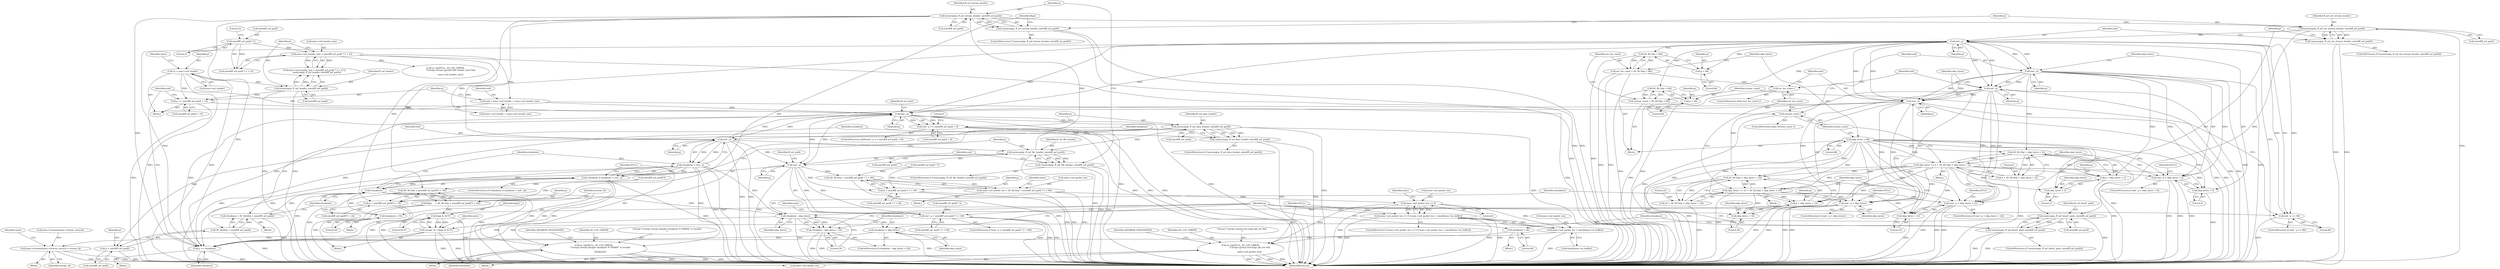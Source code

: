digraph "0_FFmpeg_cced03dd667a5df6df8fd40d8de0bff477ee02e8@API" {
"1000271" [label="(Call,memcmp(p, ff_asf_stream_header, sizeof(ff_asf_guid)))"];
"1000212" [label="(Call,memcmp(p, ff_asf_file_header, sizeof(ff_asf_guid)))"];
"1000199" [label="(Call,end - p)"];
"1000164" [label="(Call,end - p)"];
"1000375" [label="(Call,end - p)"];
"1000367" [label="(Call,memcmp(p, ff_asf_ext_stream_header, sizeof(ff_asf_guid)))"];
"1000271" [label="(Call,memcmp(p, ff_asf_stream_header, sizeof(ff_asf_guid)))"];
"1000220" [label="(Call,end - p)"];
"1000458" [label="(Call,end - p)"];
"1000404" [label="(Call,end - p)"];
"1000433" [label="(Call,end - p)"];
"1000147" [label="(Call,end = mms->asf_header + mms->asf_header_size)"];
"1000122" [label="(Call,mms->asf_header_size < sizeof(ff_asf_guid) * 2 + 22)"];
"1000127" [label="(Call,sizeof(ff_asf_guid) * 2)"];
"1000156" [label="(Call,p += sizeof(ff_asf_guid) + 14)"];
"1000107" [label="(Call,*p = mms->asf_header)"];
"1000132" [label="(Call,memcmp(p, ff_asf_header, sizeof(ff_asf_guid)))"];
"1000490" [label="(Call,p += chunksize)"];
"1000471" [label="(Call,chunksize - skip_bytes)"];
"1000195" [label="(Call,!chunksize)"];
"1000181" [label="(Call,chunksize = 50)"];
"1000186" [label="(Call,chunksize = AV_RL64(p + sizeof(ff_asf_guid)))"];
"1000188" [label="(Call,AV_RL64(p + sizeof(ff_asf_guid)))"];
"1000175" [label="(Call,memcmp(p, ff_asf_data_header, sizeof(ff_asf_guid)))"];
"1000197" [label="(Call,chunksize > end - p)"];
"1000457" [label="(Call,end - p < skip_bytes)"];
"1000395" [label="(Call,skip_bytes = 88)"];
"1000446" [label="(Call,skip_bytes += 22 + AV_RL32(p + skip_bytes + 18))"];
"1000450" [label="(Call,AV_RL32(p + skip_bytes + 18))"];
"1000417" [label="(Call,skip_bytes += 4 + AV_RL16(p + skip_bytes + 2))"];
"1000421" [label="(Call,AV_RL16(p + skip_bytes + 2))"];
"1000487" [label="(Call,chunksize = 46)"];
"1000475" [label="(Call,chunksize = skip_bytes)"];
"1000481" [label="(Call,memcmp(p, ff_asf_head1_guid, sizeof(ff_asf_guid)))"];
"1000270" [label="(Call,!memcmp(p, ff_asf_stream_header, sizeof(ff_asf_guid)))"];
"1000279" [label="(Call,AV_RL16(p + sizeof(ff_asf_guid)*3 + 24))"];
"1000277" [label="(Call,flags     = AV_RL16(p + sizeof(ff_asf_guid)*3 + 24))"];
"1000290" [label="(Call,flags & 0x7F)"];
"1000288" [label="(Call,stream_id = flags & 0x7F)"];
"1000341" [label="(Call,mms->streams[mms->stream_num].id = stream_id)"];
"1000280" [label="(Call,p + sizeof(ff_asf_guid)*3 + 24)"];
"1000366" [label="(Call,!memcmp(p, ff_asf_ext_stream_header, sizeof(ff_asf_guid)))"];
"1000163" [label="(Call,end - p >= sizeof(ff_asf_guid) + 8)"];
"1000174" [label="(Call,!memcmp(p, ff_asf_data_header, sizeof(ff_asf_guid)))"];
"1000194" [label="(Call,!chunksize || chunksize > end - p)"];
"1000203" [label="(Call,av_log(NULL, AV_LOG_ERROR,\n                   \"Corrupt stream (header chunksize %\"PRId64\" is invalid)\n\",\n                   chunksize))"];
"1000470" [label="(Call,chunksize - skip_bytes > 24)"];
"1000189" [label="(Call,p + sizeof(ff_asf_guid))"];
"1000211" [label="(Call,!memcmp(p, ff_asf_file_header, sizeof(ff_asf_guid)))"];
"1000219" [label="(Call,end - p > sizeof(ff_asf_guid) * 2 + 68)"];
"1000234" [label="(Call,AV_RL32(p + sizeof(ff_asf_guid) * 2 + 64))"];
"1000230" [label="(Call,mms->asf_packet_len = AV_RL32(p + sizeof(ff_asf_guid) * 2 + 64))"];
"1000245" [label="(Call,mms->asf_packet_len <= 0)"];
"1000244" [label="(Call,mms->asf_packet_len <= 0 || mms->asf_packet_len > sizeof(mms->in_buffer))"];
"1000250" [label="(Call,mms->asf_packet_len > sizeof(mms->in_buffer))"];
"1000259" [label="(Call,av_log(NULL, AV_LOG_ERROR,\n                           \"Corrupt stream (too large pkt_len %d)\n\",\n                           mms->asf_packet_len))"];
"1000235" [label="(Call,p + sizeof(ff_asf_guid) * 2 + 64)"];
"1000374" [label="(Call,end - p >= 88)"];
"1000383" [label="(Call,AV_RL16(p + 84))"];
"1000381" [label="(Call,stream_count = AV_RL16(p + 84))"];
"1000399" [label="(Call,stream_count--)"];
"1000384" [label="(Call,p + 84)"];
"1000390" [label="(Call,AV_RL16(p + 86))"];
"1000388" [label="(Call,ext_len_count = AV_RL16(p + 86))"];
"1000428" [label="(Call,ext_len_count--)"];
"1000391" [label="(Call,p + 86)"];
"1000403" [label="(Call,end - p < skip_bytes + 4)"];
"1000407" [label="(Call,skip_bytes + 4)"];
"1000422" [label="(Call,p + skip_bytes + 2)"];
"1000424" [label="(Call,skip_bytes + 2)"];
"1000432" [label="(Call,end - p < skip_bytes + 22)"];
"1000436" [label="(Call,skip_bytes + 22)"];
"1000448" [label="(Call,22 + AV_RL32(p + skip_bytes + 18))"];
"1000451" [label="(Call,p + skip_bytes + 18)"];
"1000453" [label="(Call,skip_bytes + 18)"];
"1000419" [label="(Call,4 + AV_RL16(p + skip_bytes + 2))"];
"1000480" [label="(Call,!memcmp(p, ff_asf_head1_guid, sizeof(ff_asf_guid)))"];
"1000292" [label="(Literal,0x7F)"];
"1000182" [label="(Identifier,chunksize)"];
"1000385" [label="(Identifier,p)"];
"1000486" [label="(Block,)"];
"1000243" [label="(ControlStructure,if (mms->asf_packet_len <= 0 || mms->asf_packet_len > sizeof(mms->in_buffer)))"];
"1000128" [label="(Call,sizeof(ff_asf_guid))"];
"1000220" [label="(Call,end - p)"];
"1000464" [label="(Identifier,NULL)"];
"1000258" [label="(Block,)"];
"1000186" [label="(Call,chunksize = AV_RL64(p + sizeof(ff_asf_guid)))"];
"1000273" [label="(Identifier,ff_asf_stream_header)"];
"1000232" [label="(Identifier,mms)"];
"1000422" [label="(Call,p + skip_bytes + 2)"];
"1000212" [label="(Call,memcmp(p, ff_asf_file_header, sizeof(ff_asf_guid)))"];
"1000270" [label="(Call,!memcmp(p, ff_asf_stream_header, sizeof(ff_asf_guid)))"];
"1000386" [label="(Literal,84)"];
"1000487" [label="(Call,chunksize = 46)"];
"1000373" [label="(ControlStructure,if (end - p >= 88))"];
"1000381" [label="(Call,stream_count = AV_RL16(p + 84))"];
"1000117" [label="(Identifier,mms)"];
"1000213" [label="(Identifier,p)"];
"1000277" [label="(Call,flags     = AV_RL16(p + sizeof(ff_asf_guid)*3 + 24))"];
"1000181" [label="(Call,chunksize = 50)"];
"1000210" [label="(ControlStructure,if (!memcmp(p, ff_asf_file_header, sizeof(ff_asf_guid))))"];
"1000219" [label="(Call,end - p > sizeof(ff_asf_guid) * 2 + 68)"];
"1000156" [label="(Call,p += sizeof(ff_asf_guid) + 14)"];
"1000271" [label="(Call,memcmp(p, ff_asf_stream_header, sizeof(ff_asf_guid)))"];
"1000290" [label="(Call,flags & 0x7F)"];
"1000494" [label="(Literal,0)"];
"1000479" [label="(ControlStructure,if (!memcmp(p, ff_asf_head1_guid, sizeof(ff_asf_guid))))"];
"1000390" [label="(Call,AV_RL16(p + 86))"];
"1000404" [label="(Call,end - p)"];
"1000211" [label="(Call,!memcmp(p, ff_asf_file_header, sizeof(ff_asf_guid)))"];
"1000460" [label="(Identifier,p)"];
"1000441" [label="(Identifier,NULL)"];
"1000178" [label="(Call,sizeof(ff_asf_guid))"];
"1000402" [label="(ControlStructure,if (end - p < skip_bytes + 4))"];
"1000461" [label="(Identifier,skip_bytes)"];
"1000162" [label="(ControlStructure,while(end - p >= sizeof(ff_asf_guid) + 8))"];
"1000470" [label="(Call,chunksize - skip_bytes > 24)"];
"1000426" [label="(Literal,2)"];
"1000195" [label="(Call,!chunksize)"];
"1000454" [label="(Identifier,skip_bytes)"];
"1000176" [label="(Identifier,p)"];
"1000132" [label="(Call,memcmp(p, ff_asf_header, sizeof(ff_asf_guid)))"];
"1000447" [label="(Identifier,skip_bytes)"];
"1000234" [label="(Call,AV_RL32(p + sizeof(ff_asf_guid) * 2 + 64))"];
"1000209" [label="(Identifier,AVERROR_INVALIDDATA)"];
"1000431" [label="(ControlStructure,if (end - p < skip_bytes + 22))"];
"1000395" [label="(Call,skip_bytes = 88)"];
"1000484" [label="(Call,sizeof(ff_asf_guid))"];
"1000379" [label="(Block,)"];
"1000236" [label="(Identifier,p)"];
"1000123" [label="(Call,mms->asf_header_size)"];
"1000456" [label="(ControlStructure,if (end - p < skip_bytes))"];
"1000126" [label="(Call,sizeof(ff_asf_guid) * 2 + 22)"];
"1000247" [label="(Identifier,mms)"];
"1000495" [label="(MethodReturn,int)"];
"1000401" [label="(Block,)"];
"1000473" [label="(Identifier,skip_bytes)"];
"1000177" [label="(Identifier,ff_asf_data_header)"];
"1000367" [label="(Call,memcmp(p, ff_asf_ext_stream_header, sizeof(ff_asf_guid)))"];
"1000446" [label="(Call,skip_bytes += 22 + AV_RL32(p + skip_bytes + 18))"];
"1000297" [label="(Identifier,mms)"];
"1000291" [label="(Identifier,flags)"];
"1000167" [label="(Call,sizeof(ff_asf_guid) + 8)"];
"1000252" [label="(Identifier,mms)"];
"1000215" [label="(Call,sizeof(ff_asf_guid))"];
"1000483" [label="(Identifier,ff_asf_head1_guid)"];
"1000398" [label="(ControlStructure,while (stream_count--))"];
"1000205" [label="(Identifier,AV_LOG_ERROR)"];
"1000206" [label="(Literal,\"Corrupt stream (header chunksize %\"PRId64\" is invalid)\n\")"];
"1000458" [label="(Call,end - p)"];
"1000109" [label="(Call,mms->asf_header)"];
"1000171" [label="(Block,)"];
"1000189" [label="(Call,p + sizeof(ff_asf_guid))"];
"1000453" [label="(Call,skip_bytes + 18)"];
"1000251" [label="(Call,mms->asf_packet_len)"];
"1000432" [label="(Call,end - p < skip_bytes + 22)"];
"1000406" [label="(Identifier,p)"];
"1000164" [label="(Call,end - p)"];
"1000457" [label="(Call,end - p < skip_bytes)"];
"1000169" [label="(Identifier,ff_asf_guid)"];
"1000492" [label="(Identifier,chunksize)"];
"1000200" [label="(Identifier,end)"];
"1000488" [label="(Identifier,chunksize)"];
"1000477" [label="(Identifier,skip_bytes)"];
"1000245" [label="(Call,mms->asf_packet_len <= 0)"];
"1000375" [label="(Call,end - p)"];
"1000452" [label="(Identifier,p)"];
"1000341" [label="(Call,mms->streams[mms->stream_num].id = stream_id)"];
"1000489" [label="(Literal,46)"];
"1000433" [label="(Call,end - p)"];
"1000423" [label="(Identifier,p)"];
"1000451" [label="(Call,p + skip_bytes + 18)"];
"1000407" [label="(Call,skip_bytes + 4)"];
"1000428" [label="(Call,ext_len_count--)"];
"1000149" [label="(Call,mms->asf_header + mms->asf_header_size)"];
"1000400" [label="(Identifier,stream_count)"];
"1000244" [label="(Call,mms->asf_packet_len <= 0 || mms->asf_packet_len > sizeof(mms->in_buffer))"];
"1000272" [label="(Identifier,p)"];
"1000383" [label="(Call,AV_RL16(p + 84))"];
"1000226" [label="(Identifier,ff_asf_guid)"];
"1000365" [label="(ControlStructure,if (!memcmp(p, ff_asf_ext_stream_header, sizeof(ff_asf_guid))))"];
"1000263" [label="(Call,mms->asf_packet_len)"];
"1000288" [label="(Call,stream_id = flags & 0x7F)"];
"1000438" [label="(Literal,22)"];
"1000260" [label="(Identifier,NULL)"];
"1000231" [label="(Call,mms->asf_packet_len)"];
"1000405" [label="(Identifier,end)"];
"1000378" [label="(Literal,88)"];
"1000351" [label="(Identifier,stream_id)"];
"1000425" [label="(Identifier,skip_bytes)"];
"1000436" [label="(Call,skip_bytes + 22)"];
"1000279" [label="(Call,AV_RL16(p + sizeof(ff_asf_guid)*3 + 24))"];
"1000482" [label="(Identifier,p)"];
"1000175" [label="(Call,memcmp(p, ff_asf_data_header, sizeof(ff_asf_guid)))"];
"1000370" [label="(Call,sizeof(ff_asf_guid))"];
"1000250" [label="(Call,mms->asf_packet_len > sizeof(mms->in_buffer))"];
"1000437" [label="(Identifier,skip_bytes)"];
"1000224" [label="(Call,sizeof(ff_asf_guid) * 2)"];
"1000490" [label="(Call,p += chunksize)"];
"1000427" [label="(ControlStructure,while (ext_len_count--))"];
"1000491" [label="(Identifier,p)"];
"1000475" [label="(Call,chunksize = skip_bytes)"];
"1000122" [label="(Call,mms->asf_header_size < sizeof(ff_asf_guid) * 2 + 22)"];
"1000281" [label="(Identifier,p)"];
"1000130" [label="(Literal,2)"];
"1000222" [label="(Identifier,p)"];
"1000448" [label="(Call,22 + AV_RL32(p + skip_bytes + 18))"];
"1000249" [label="(Literal,0)"];
"1000157" [label="(Identifier,p)"];
"1000204" [label="(Identifier,NULL)"];
"1000190" [label="(Identifier,p)"];
"1000474" [label="(Literal,24)"];
"1000480" [label="(Call,!memcmp(p, ff_asf_head1_guid, sizeof(ff_asf_guid)))"];
"1000148" [label="(Identifier,end)"];
"1000147" [label="(Call,end = mms->asf_header + mms->asf_header_size)"];
"1000108" [label="(Identifier,p)"];
"1000289" [label="(Identifier,stream_id)"];
"1000354" [label="(Identifier,mms)"];
"1000449" [label="(Literal,22)"];
"1000230" [label="(Call,mms->asf_packet_len = AV_RL32(p + sizeof(ff_asf_guid) * 2 + 64))"];
"1000376" [label="(Identifier,end)"];
"1000183" [label="(Literal,50)"];
"1000393" [label="(Literal,86)"];
"1000409" [label="(Literal,4)"];
"1000133" [label="(Identifier,p)"];
"1000131" [label="(Literal,22)"];
"1000107" [label="(Call,*p = mms->asf_header)"];
"1000127" [label="(Call,sizeof(ff_asf_guid) * 2)"];
"1000421" [label="(Call,AV_RL16(p + skip_bytes + 2))"];
"1000476" [label="(Identifier,chunksize)"];
"1000282" [label="(Call,sizeof(ff_asf_guid)*3 + 24)"];
"1000269" [label="(ControlStructure,if (!memcmp(p, ff_asf_stream_header, sizeof(ff_asf_guid))))"];
"1000283" [label="(Call,sizeof(ff_asf_guid)*3)"];
"1000368" [label="(Identifier,p)"];
"1000274" [label="(Call,sizeof(ff_asf_guid))"];
"1000280" [label="(Call,p + sizeof(ff_asf_guid)*3 + 24)"];
"1000408" [label="(Identifier,skip_bytes)"];
"1000134" [label="(Identifier,ff_asf_header)"];
"1000174" [label="(Call,!memcmp(p, ff_asf_data_header, sizeof(ff_asf_guid)))"];
"1000276" [label="(Block,)"];
"1000420" [label="(Literal,4)"];
"1000417" [label="(Call,skip_bytes += 4 + AV_RL16(p + skip_bytes + 2))"];
"1000105" [label="(Block,)"];
"1000259" [label="(Call,av_log(NULL, AV_LOG_ERROR,\n                           \"Corrupt stream (too large pkt_len %d)\n\",\n                           mms->asf_packet_len))"];
"1000158" [label="(Call,sizeof(ff_asf_guid) + 14)"];
"1000262" [label="(Literal,\"Corrupt stream (too large pkt_len %d)\n\")"];
"1000403" [label="(Call,end - p < skip_bytes + 4)"];
"1000389" [label="(Identifier,ext_len_count)"];
"1000121" [label="(Call,mms->asf_header_size < sizeof(ff_asf_guid) * 2 + 22 ||\n        memcmp(p, ff_asf_header, sizeof(ff_asf_guid)))"];
"1000384" [label="(Call,p + 84)"];
"1000342" [label="(Call,mms->streams[mms->stream_num].id)"];
"1000392" [label="(Identifier,p)"];
"1000369" [label="(Identifier,ff_asf_ext_stream_header)"];
"1000254" [label="(Call,sizeof(mms->in_buffer))"];
"1000481" [label="(Call,memcmp(p, ff_asf_head1_guid, sizeof(ff_asf_guid)))"];
"1000278" [label="(Identifier,flags)"];
"1000197" [label="(Call,chunksize > end - p)"];
"1000166" [label="(Identifier,p)"];
"1000388" [label="(Call,ext_len_count = AV_RL16(p + 86))"];
"1000188" [label="(Call,AV_RL64(p + sizeof(ff_asf_guid)))"];
"1000382" [label="(Identifier,stream_count)"];
"1000198" [label="(Identifier,chunksize)"];
"1000196" [label="(Identifier,chunksize)"];
"1000374" [label="(Call,end - p >= 88)"];
"1000221" [label="(Identifier,end)"];
"1000246" [label="(Call,mms->asf_packet_len)"];
"1000267" [label="(Identifier,AVERROR_INVALIDDATA)"];
"1000191" [label="(Call,sizeof(ff_asf_guid))"];
"1000424" [label="(Call,skip_bytes + 2)"];
"1000223" [label="(Call,sizeof(ff_asf_guid) * 2 + 68)"];
"1000194" [label="(Call,!chunksize || chunksize > end - p)"];
"1000180" [label="(Block,)"];
"1000165" [label="(Identifier,end)"];
"1000471" [label="(Call,chunksize - skip_bytes)"];
"1000418" [label="(Identifier,skip_bytes)"];
"1000138" [label="(Call,av_log(NULL, AV_LOG_ERROR,\n               \"Corrupt stream (invalid ASF header, size=%d)\n\",\n               mms->asf_header_size))"];
"1000214" [label="(Identifier,ff_asf_file_header)"];
"1000135" [label="(Call,sizeof(ff_asf_guid))"];
"1000203" [label="(Call,av_log(NULL, AV_LOG_ERROR,\n                   \"Corrupt stream (header chunksize %\"PRId64\" is invalid)\n\",\n                   chunksize))"];
"1000391" [label="(Call,p + 86)"];
"1000312" [label="(Block,)"];
"1000419" [label="(Call,4 + AV_RL16(p + skip_bytes + 2))"];
"1000396" [label="(Identifier,skip_bytes)"];
"1000237" [label="(Call,sizeof(ff_asf_guid) * 2 + 64)"];
"1000229" [label="(Block,)"];
"1000472" [label="(Identifier,chunksize)"];
"1000207" [label="(Identifier,chunksize)"];
"1000187" [label="(Identifier,chunksize)"];
"1000377" [label="(Identifier,p)"];
"1000429" [label="(Identifier,ext_len_count)"];
"1000163" [label="(Call,end - p >= sizeof(ff_asf_guid) + 8)"];
"1000235" [label="(Call,p + sizeof(ff_asf_guid) * 2 + 64)"];
"1000397" [label="(Literal,88)"];
"1000202" [label="(Block,)"];
"1000238" [label="(Call,sizeof(ff_asf_guid) * 2)"];
"1000201" [label="(Identifier,p)"];
"1000434" [label="(Identifier,end)"];
"1000450" [label="(Call,AV_RL32(p + skip_bytes + 18))"];
"1000399" [label="(Call,stream_count--)"];
"1000430" [label="(Block,)"];
"1000261" [label="(Identifier,AV_LOG_ERROR)"];
"1000469" [label="(ControlStructure,if (chunksize - skip_bytes > 24))"];
"1000412" [label="(Identifier,NULL)"];
"1000173" [label="(ControlStructure,if (!memcmp(p, ff_asf_data_header, sizeof(ff_asf_guid))))"];
"1000218" [label="(ControlStructure,if (end - p > sizeof(ff_asf_guid) * 2 + 68))"];
"1000455" [label="(Literal,18)"];
"1000459" [label="(Identifier,end)"];
"1000185" [label="(Block,)"];
"1000199" [label="(Call,end - p)"];
"1000193" [label="(ControlStructure,if (!chunksize || chunksize > end - p))"];
"1000435" [label="(Identifier,p)"];
"1000366" [label="(Call,!memcmp(p, ff_asf_ext_stream_header, sizeof(ff_asf_guid)))"];
"1000271" -> "1000270"  [label="AST: "];
"1000271" -> "1000274"  [label="CFG: "];
"1000272" -> "1000271"  [label="AST: "];
"1000273" -> "1000271"  [label="AST: "];
"1000274" -> "1000271"  [label="AST: "];
"1000270" -> "1000271"  [label="CFG: "];
"1000271" -> "1000495"  [label="DDG: "];
"1000271" -> "1000270"  [label="DDG: "];
"1000271" -> "1000270"  [label="DDG: "];
"1000212" -> "1000271"  [label="DDG: "];
"1000271" -> "1000279"  [label="DDG: "];
"1000271" -> "1000280"  [label="DDG: "];
"1000271" -> "1000367"  [label="DDG: "];
"1000271" -> "1000490"  [label="DDG: "];
"1000212" -> "1000211"  [label="AST: "];
"1000212" -> "1000215"  [label="CFG: "];
"1000213" -> "1000212"  [label="AST: "];
"1000214" -> "1000212"  [label="AST: "];
"1000215" -> "1000212"  [label="AST: "];
"1000211" -> "1000212"  [label="CFG: "];
"1000212" -> "1000495"  [label="DDG: "];
"1000212" -> "1000211"  [label="DDG: "];
"1000212" -> "1000211"  [label="DDG: "];
"1000199" -> "1000212"  [label="DDG: "];
"1000175" -> "1000212"  [label="DDG: "];
"1000212" -> "1000220"  [label="DDG: "];
"1000199" -> "1000197"  [label="AST: "];
"1000199" -> "1000201"  [label="CFG: "];
"1000200" -> "1000199"  [label="AST: "];
"1000201" -> "1000199"  [label="AST: "];
"1000197" -> "1000199"  [label="CFG: "];
"1000199" -> "1000495"  [label="DDG: "];
"1000199" -> "1000495"  [label="DDG: "];
"1000199" -> "1000164"  [label="DDG: "];
"1000199" -> "1000197"  [label="DDG: "];
"1000199" -> "1000197"  [label="DDG: "];
"1000164" -> "1000199"  [label="DDG: "];
"1000175" -> "1000199"  [label="DDG: "];
"1000199" -> "1000220"  [label="DDG: "];
"1000199" -> "1000375"  [label="DDG: "];
"1000164" -> "1000163"  [label="AST: "];
"1000164" -> "1000166"  [label="CFG: "];
"1000165" -> "1000164"  [label="AST: "];
"1000166" -> "1000164"  [label="AST: "];
"1000169" -> "1000164"  [label="CFG: "];
"1000164" -> "1000495"  [label="DDG: "];
"1000164" -> "1000495"  [label="DDG: "];
"1000164" -> "1000163"  [label="DDG: "];
"1000164" -> "1000163"  [label="DDG: "];
"1000375" -> "1000164"  [label="DDG: "];
"1000220" -> "1000164"  [label="DDG: "];
"1000458" -> "1000164"  [label="DDG: "];
"1000147" -> "1000164"  [label="DDG: "];
"1000156" -> "1000164"  [label="DDG: "];
"1000490" -> "1000164"  [label="DDG: "];
"1000164" -> "1000175"  [label="DDG: "];
"1000164" -> "1000220"  [label="DDG: "];
"1000164" -> "1000375"  [label="DDG: "];
"1000375" -> "1000374"  [label="AST: "];
"1000375" -> "1000377"  [label="CFG: "];
"1000376" -> "1000375"  [label="AST: "];
"1000377" -> "1000375"  [label="AST: "];
"1000378" -> "1000375"  [label="CFG: "];
"1000375" -> "1000374"  [label="DDG: "];
"1000375" -> "1000374"  [label="DDG: "];
"1000367" -> "1000375"  [label="DDG: "];
"1000375" -> "1000383"  [label="DDG: "];
"1000375" -> "1000384"  [label="DDG: "];
"1000375" -> "1000390"  [label="DDG: "];
"1000375" -> "1000391"  [label="DDG: "];
"1000375" -> "1000404"  [label="DDG: "];
"1000375" -> "1000404"  [label="DDG: "];
"1000375" -> "1000433"  [label="DDG: "];
"1000375" -> "1000433"  [label="DDG: "];
"1000375" -> "1000458"  [label="DDG: "];
"1000375" -> "1000458"  [label="DDG: "];
"1000375" -> "1000490"  [label="DDG: "];
"1000367" -> "1000366"  [label="AST: "];
"1000367" -> "1000370"  [label="CFG: "];
"1000368" -> "1000367"  [label="AST: "];
"1000369" -> "1000367"  [label="AST: "];
"1000370" -> "1000367"  [label="AST: "];
"1000366" -> "1000367"  [label="CFG: "];
"1000367" -> "1000495"  [label="DDG: "];
"1000367" -> "1000366"  [label="DDG: "];
"1000367" -> "1000366"  [label="DDG: "];
"1000367" -> "1000481"  [label="DDG: "];
"1000220" -> "1000219"  [label="AST: "];
"1000220" -> "1000222"  [label="CFG: "];
"1000221" -> "1000220"  [label="AST: "];
"1000222" -> "1000220"  [label="AST: "];
"1000226" -> "1000220"  [label="CFG: "];
"1000220" -> "1000495"  [label="DDG: "];
"1000220" -> "1000219"  [label="DDG: "];
"1000220" -> "1000219"  [label="DDG: "];
"1000220" -> "1000234"  [label="DDG: "];
"1000220" -> "1000235"  [label="DDG: "];
"1000220" -> "1000490"  [label="DDG: "];
"1000458" -> "1000457"  [label="AST: "];
"1000458" -> "1000460"  [label="CFG: "];
"1000459" -> "1000458"  [label="AST: "];
"1000460" -> "1000458"  [label="AST: "];
"1000461" -> "1000458"  [label="CFG: "];
"1000458" -> "1000495"  [label="DDG: "];
"1000458" -> "1000495"  [label="DDG: "];
"1000458" -> "1000457"  [label="DDG: "];
"1000458" -> "1000457"  [label="DDG: "];
"1000404" -> "1000458"  [label="DDG: "];
"1000404" -> "1000458"  [label="DDG: "];
"1000433" -> "1000458"  [label="DDG: "];
"1000433" -> "1000458"  [label="DDG: "];
"1000458" -> "1000490"  [label="DDG: "];
"1000404" -> "1000403"  [label="AST: "];
"1000404" -> "1000406"  [label="CFG: "];
"1000405" -> "1000404"  [label="AST: "];
"1000406" -> "1000404"  [label="AST: "];
"1000408" -> "1000404"  [label="CFG: "];
"1000404" -> "1000495"  [label="DDG: "];
"1000404" -> "1000495"  [label="DDG: "];
"1000404" -> "1000403"  [label="DDG: "];
"1000404" -> "1000403"  [label="DDG: "];
"1000404" -> "1000421"  [label="DDG: "];
"1000404" -> "1000422"  [label="DDG: "];
"1000404" -> "1000433"  [label="DDG: "];
"1000404" -> "1000433"  [label="DDG: "];
"1000433" -> "1000432"  [label="AST: "];
"1000433" -> "1000435"  [label="CFG: "];
"1000434" -> "1000433"  [label="AST: "];
"1000435" -> "1000433"  [label="AST: "];
"1000437" -> "1000433"  [label="CFG: "];
"1000433" -> "1000495"  [label="DDG: "];
"1000433" -> "1000495"  [label="DDG: "];
"1000433" -> "1000432"  [label="DDG: "];
"1000433" -> "1000432"  [label="DDG: "];
"1000433" -> "1000450"  [label="DDG: "];
"1000433" -> "1000451"  [label="DDG: "];
"1000147" -> "1000105"  [label="AST: "];
"1000147" -> "1000149"  [label="CFG: "];
"1000148" -> "1000147"  [label="AST: "];
"1000149" -> "1000147"  [label="AST: "];
"1000157" -> "1000147"  [label="CFG: "];
"1000147" -> "1000495"  [label="DDG: "];
"1000122" -> "1000147"  [label="DDG: "];
"1000122" -> "1000121"  [label="AST: "];
"1000122" -> "1000126"  [label="CFG: "];
"1000123" -> "1000122"  [label="AST: "];
"1000126" -> "1000122"  [label="AST: "];
"1000133" -> "1000122"  [label="CFG: "];
"1000121" -> "1000122"  [label="CFG: "];
"1000122" -> "1000495"  [label="DDG: "];
"1000122" -> "1000121"  [label="DDG: "];
"1000122" -> "1000121"  [label="DDG: "];
"1000127" -> "1000122"  [label="DDG: "];
"1000122" -> "1000138"  [label="DDG: "];
"1000122" -> "1000149"  [label="DDG: "];
"1000127" -> "1000126"  [label="AST: "];
"1000127" -> "1000130"  [label="CFG: "];
"1000128" -> "1000127"  [label="AST: "];
"1000130" -> "1000127"  [label="AST: "];
"1000131" -> "1000127"  [label="CFG: "];
"1000127" -> "1000126"  [label="DDG: "];
"1000156" -> "1000105"  [label="AST: "];
"1000156" -> "1000158"  [label="CFG: "];
"1000157" -> "1000156"  [label="AST: "];
"1000158" -> "1000156"  [label="AST: "];
"1000165" -> "1000156"  [label="CFG: "];
"1000156" -> "1000495"  [label="DDG: "];
"1000107" -> "1000156"  [label="DDG: "];
"1000132" -> "1000156"  [label="DDG: "];
"1000107" -> "1000105"  [label="AST: "];
"1000107" -> "1000109"  [label="CFG: "];
"1000108" -> "1000107"  [label="AST: "];
"1000109" -> "1000107"  [label="AST: "];
"1000117" -> "1000107"  [label="CFG: "];
"1000107" -> "1000495"  [label="DDG: "];
"1000107" -> "1000495"  [label="DDG: "];
"1000107" -> "1000132"  [label="DDG: "];
"1000132" -> "1000121"  [label="AST: "];
"1000132" -> "1000135"  [label="CFG: "];
"1000133" -> "1000132"  [label="AST: "];
"1000134" -> "1000132"  [label="AST: "];
"1000135" -> "1000132"  [label="AST: "];
"1000121" -> "1000132"  [label="CFG: "];
"1000132" -> "1000495"  [label="DDG: "];
"1000132" -> "1000495"  [label="DDG: "];
"1000132" -> "1000121"  [label="DDG: "];
"1000132" -> "1000121"  [label="DDG: "];
"1000490" -> "1000171"  [label="AST: "];
"1000490" -> "1000492"  [label="CFG: "];
"1000491" -> "1000490"  [label="AST: "];
"1000492" -> "1000490"  [label="AST: "];
"1000165" -> "1000490"  [label="CFG: "];
"1000490" -> "1000495"  [label="DDG: "];
"1000471" -> "1000490"  [label="DDG: "];
"1000487" -> "1000490"  [label="DDG: "];
"1000475" -> "1000490"  [label="DDG: "];
"1000195" -> "1000490"  [label="DDG: "];
"1000197" -> "1000490"  [label="DDG: "];
"1000481" -> "1000490"  [label="DDG: "];
"1000471" -> "1000470"  [label="AST: "];
"1000471" -> "1000473"  [label="CFG: "];
"1000472" -> "1000471"  [label="AST: "];
"1000473" -> "1000471"  [label="AST: "];
"1000474" -> "1000471"  [label="CFG: "];
"1000471" -> "1000495"  [label="DDG: "];
"1000471" -> "1000470"  [label="DDG: "];
"1000471" -> "1000470"  [label="DDG: "];
"1000195" -> "1000471"  [label="DDG: "];
"1000197" -> "1000471"  [label="DDG: "];
"1000457" -> "1000471"  [label="DDG: "];
"1000471" -> "1000475"  [label="DDG: "];
"1000195" -> "1000194"  [label="AST: "];
"1000195" -> "1000196"  [label="CFG: "];
"1000196" -> "1000195"  [label="AST: "];
"1000198" -> "1000195"  [label="CFG: "];
"1000194" -> "1000195"  [label="CFG: "];
"1000195" -> "1000495"  [label="DDG: "];
"1000195" -> "1000194"  [label="DDG: "];
"1000181" -> "1000195"  [label="DDG: "];
"1000186" -> "1000195"  [label="DDG: "];
"1000195" -> "1000197"  [label="DDG: "];
"1000195" -> "1000203"  [label="DDG: "];
"1000181" -> "1000180"  [label="AST: "];
"1000181" -> "1000183"  [label="CFG: "];
"1000182" -> "1000181"  [label="AST: "];
"1000183" -> "1000181"  [label="AST: "];
"1000196" -> "1000181"  [label="CFG: "];
"1000186" -> "1000185"  [label="AST: "];
"1000186" -> "1000188"  [label="CFG: "];
"1000187" -> "1000186"  [label="AST: "];
"1000188" -> "1000186"  [label="AST: "];
"1000196" -> "1000186"  [label="CFG: "];
"1000186" -> "1000495"  [label="DDG: "];
"1000188" -> "1000186"  [label="DDG: "];
"1000188" -> "1000189"  [label="CFG: "];
"1000189" -> "1000188"  [label="AST: "];
"1000188" -> "1000495"  [label="DDG: "];
"1000175" -> "1000188"  [label="DDG: "];
"1000175" -> "1000174"  [label="AST: "];
"1000175" -> "1000178"  [label="CFG: "];
"1000176" -> "1000175"  [label="AST: "];
"1000177" -> "1000175"  [label="AST: "];
"1000178" -> "1000175"  [label="AST: "];
"1000174" -> "1000175"  [label="CFG: "];
"1000175" -> "1000495"  [label="DDG: "];
"1000175" -> "1000495"  [label="DDG: "];
"1000175" -> "1000174"  [label="DDG: "];
"1000175" -> "1000174"  [label="DDG: "];
"1000175" -> "1000189"  [label="DDG: "];
"1000197" -> "1000194"  [label="AST: "];
"1000198" -> "1000197"  [label="AST: "];
"1000194" -> "1000197"  [label="CFG: "];
"1000197" -> "1000495"  [label="DDG: "];
"1000197" -> "1000495"  [label="DDG: "];
"1000197" -> "1000194"  [label="DDG: "];
"1000197" -> "1000194"  [label="DDG: "];
"1000197" -> "1000203"  [label="DDG: "];
"1000457" -> "1000456"  [label="AST: "];
"1000457" -> "1000461"  [label="CFG: "];
"1000461" -> "1000457"  [label="AST: "];
"1000464" -> "1000457"  [label="CFG: "];
"1000472" -> "1000457"  [label="CFG: "];
"1000457" -> "1000495"  [label="DDG: "];
"1000457" -> "1000495"  [label="DDG: "];
"1000457" -> "1000495"  [label="DDG: "];
"1000395" -> "1000457"  [label="DDG: "];
"1000446" -> "1000457"  [label="DDG: "];
"1000417" -> "1000457"  [label="DDG: "];
"1000395" -> "1000379"  [label="AST: "];
"1000395" -> "1000397"  [label="CFG: "];
"1000396" -> "1000395"  [label="AST: "];
"1000397" -> "1000395"  [label="AST: "];
"1000400" -> "1000395"  [label="CFG: "];
"1000395" -> "1000403"  [label="DDG: "];
"1000395" -> "1000407"  [label="DDG: "];
"1000395" -> "1000417"  [label="DDG: "];
"1000395" -> "1000421"  [label="DDG: "];
"1000395" -> "1000422"  [label="DDG: "];
"1000395" -> "1000424"  [label="DDG: "];
"1000395" -> "1000432"  [label="DDG: "];
"1000395" -> "1000436"  [label="DDG: "];
"1000395" -> "1000446"  [label="DDG: "];
"1000395" -> "1000450"  [label="DDG: "];
"1000395" -> "1000451"  [label="DDG: "];
"1000395" -> "1000453"  [label="DDG: "];
"1000446" -> "1000430"  [label="AST: "];
"1000446" -> "1000448"  [label="CFG: "];
"1000447" -> "1000446"  [label="AST: "];
"1000448" -> "1000446"  [label="AST: "];
"1000429" -> "1000446"  [label="CFG: "];
"1000446" -> "1000495"  [label="DDG: "];
"1000446" -> "1000432"  [label="DDG: "];
"1000446" -> "1000436"  [label="DDG: "];
"1000450" -> "1000446"  [label="DDG: "];
"1000417" -> "1000446"  [label="DDG: "];
"1000446" -> "1000450"  [label="DDG: "];
"1000446" -> "1000451"  [label="DDG: "];
"1000446" -> "1000453"  [label="DDG: "];
"1000450" -> "1000448"  [label="AST: "];
"1000450" -> "1000451"  [label="CFG: "];
"1000451" -> "1000450"  [label="AST: "];
"1000448" -> "1000450"  [label="CFG: "];
"1000450" -> "1000495"  [label="DDG: "];
"1000450" -> "1000448"  [label="DDG: "];
"1000417" -> "1000450"  [label="DDG: "];
"1000417" -> "1000401"  [label="AST: "];
"1000417" -> "1000419"  [label="CFG: "];
"1000418" -> "1000417"  [label="AST: "];
"1000419" -> "1000417"  [label="AST: "];
"1000400" -> "1000417"  [label="CFG: "];
"1000417" -> "1000495"  [label="DDG: "];
"1000417" -> "1000403"  [label="DDG: "];
"1000417" -> "1000407"  [label="DDG: "];
"1000421" -> "1000417"  [label="DDG: "];
"1000417" -> "1000421"  [label="DDG: "];
"1000417" -> "1000422"  [label="DDG: "];
"1000417" -> "1000424"  [label="DDG: "];
"1000417" -> "1000432"  [label="DDG: "];
"1000417" -> "1000436"  [label="DDG: "];
"1000417" -> "1000451"  [label="DDG: "];
"1000417" -> "1000453"  [label="DDG: "];
"1000421" -> "1000419"  [label="AST: "];
"1000421" -> "1000422"  [label="CFG: "];
"1000422" -> "1000421"  [label="AST: "];
"1000419" -> "1000421"  [label="CFG: "];
"1000421" -> "1000495"  [label="DDG: "];
"1000421" -> "1000419"  [label="DDG: "];
"1000487" -> "1000486"  [label="AST: "];
"1000487" -> "1000489"  [label="CFG: "];
"1000488" -> "1000487"  [label="AST: "];
"1000489" -> "1000487"  [label="AST: "];
"1000491" -> "1000487"  [label="CFG: "];
"1000475" -> "1000469"  [label="AST: "];
"1000475" -> "1000477"  [label="CFG: "];
"1000476" -> "1000475"  [label="AST: "];
"1000477" -> "1000475"  [label="AST: "];
"1000491" -> "1000475"  [label="CFG: "];
"1000475" -> "1000495"  [label="DDG: "];
"1000481" -> "1000480"  [label="AST: "];
"1000481" -> "1000484"  [label="CFG: "];
"1000482" -> "1000481"  [label="AST: "];
"1000483" -> "1000481"  [label="AST: "];
"1000484" -> "1000481"  [label="AST: "];
"1000480" -> "1000481"  [label="CFG: "];
"1000481" -> "1000495"  [label="DDG: "];
"1000481" -> "1000480"  [label="DDG: "];
"1000481" -> "1000480"  [label="DDG: "];
"1000270" -> "1000269"  [label="AST: "];
"1000278" -> "1000270"  [label="CFG: "];
"1000368" -> "1000270"  [label="CFG: "];
"1000270" -> "1000495"  [label="DDG: "];
"1000270" -> "1000495"  [label="DDG: "];
"1000279" -> "1000277"  [label="AST: "];
"1000279" -> "1000280"  [label="CFG: "];
"1000280" -> "1000279"  [label="AST: "];
"1000277" -> "1000279"  [label="CFG: "];
"1000279" -> "1000495"  [label="DDG: "];
"1000279" -> "1000277"  [label="DDG: "];
"1000283" -> "1000279"  [label="DDG: "];
"1000277" -> "1000276"  [label="AST: "];
"1000278" -> "1000277"  [label="AST: "];
"1000289" -> "1000277"  [label="CFG: "];
"1000277" -> "1000495"  [label="DDG: "];
"1000277" -> "1000290"  [label="DDG: "];
"1000290" -> "1000288"  [label="AST: "];
"1000290" -> "1000292"  [label="CFG: "];
"1000291" -> "1000290"  [label="AST: "];
"1000292" -> "1000290"  [label="AST: "];
"1000288" -> "1000290"  [label="CFG: "];
"1000290" -> "1000495"  [label="DDG: "];
"1000290" -> "1000288"  [label="DDG: "];
"1000290" -> "1000288"  [label="DDG: "];
"1000288" -> "1000276"  [label="AST: "];
"1000289" -> "1000288"  [label="AST: "];
"1000297" -> "1000288"  [label="CFG: "];
"1000288" -> "1000495"  [label="DDG: "];
"1000288" -> "1000495"  [label="DDG: "];
"1000288" -> "1000341"  [label="DDG: "];
"1000341" -> "1000312"  [label="AST: "];
"1000341" -> "1000351"  [label="CFG: "];
"1000342" -> "1000341"  [label="AST: "];
"1000351" -> "1000341"  [label="AST: "];
"1000354" -> "1000341"  [label="CFG: "];
"1000341" -> "1000495"  [label="DDG: "];
"1000341" -> "1000495"  [label="DDG: "];
"1000280" -> "1000282"  [label="CFG: "];
"1000281" -> "1000280"  [label="AST: "];
"1000282" -> "1000280"  [label="AST: "];
"1000280" -> "1000495"  [label="DDG: "];
"1000280" -> "1000495"  [label="DDG: "];
"1000283" -> "1000280"  [label="DDG: "];
"1000366" -> "1000365"  [label="AST: "];
"1000376" -> "1000366"  [label="CFG: "];
"1000482" -> "1000366"  [label="CFG: "];
"1000366" -> "1000495"  [label="DDG: "];
"1000366" -> "1000495"  [label="DDG: "];
"1000163" -> "1000162"  [label="AST: "];
"1000163" -> "1000167"  [label="CFG: "];
"1000167" -> "1000163"  [label="AST: "];
"1000176" -> "1000163"  [label="CFG: "];
"1000494" -> "1000163"  [label="CFG: "];
"1000163" -> "1000495"  [label="DDG: "];
"1000163" -> "1000495"  [label="DDG: "];
"1000163" -> "1000495"  [label="DDG: "];
"1000174" -> "1000173"  [label="AST: "];
"1000182" -> "1000174"  [label="CFG: "];
"1000187" -> "1000174"  [label="CFG: "];
"1000174" -> "1000495"  [label="DDG: "];
"1000174" -> "1000495"  [label="DDG: "];
"1000194" -> "1000193"  [label="AST: "];
"1000204" -> "1000194"  [label="CFG: "];
"1000213" -> "1000194"  [label="CFG: "];
"1000194" -> "1000495"  [label="DDG: "];
"1000194" -> "1000495"  [label="DDG: "];
"1000194" -> "1000495"  [label="DDG: "];
"1000203" -> "1000202"  [label="AST: "];
"1000203" -> "1000207"  [label="CFG: "];
"1000204" -> "1000203"  [label="AST: "];
"1000205" -> "1000203"  [label="AST: "];
"1000206" -> "1000203"  [label="AST: "];
"1000207" -> "1000203"  [label="AST: "];
"1000209" -> "1000203"  [label="CFG: "];
"1000203" -> "1000495"  [label="DDG: "];
"1000203" -> "1000495"  [label="DDG: "];
"1000203" -> "1000495"  [label="DDG: "];
"1000203" -> "1000495"  [label="DDG: "];
"1000470" -> "1000469"  [label="AST: "];
"1000470" -> "1000474"  [label="CFG: "];
"1000474" -> "1000470"  [label="AST: "];
"1000476" -> "1000470"  [label="CFG: "];
"1000491" -> "1000470"  [label="CFG: "];
"1000470" -> "1000495"  [label="DDG: "];
"1000470" -> "1000495"  [label="DDG: "];
"1000189" -> "1000191"  [label="CFG: "];
"1000190" -> "1000189"  [label="AST: "];
"1000191" -> "1000189"  [label="AST: "];
"1000189" -> "1000495"  [label="DDG: "];
"1000211" -> "1000210"  [label="AST: "];
"1000221" -> "1000211"  [label="CFG: "];
"1000272" -> "1000211"  [label="CFG: "];
"1000211" -> "1000495"  [label="DDG: "];
"1000211" -> "1000495"  [label="DDG: "];
"1000219" -> "1000218"  [label="AST: "];
"1000219" -> "1000223"  [label="CFG: "];
"1000223" -> "1000219"  [label="AST: "];
"1000232" -> "1000219"  [label="CFG: "];
"1000491" -> "1000219"  [label="CFG: "];
"1000219" -> "1000495"  [label="DDG: "];
"1000219" -> "1000495"  [label="DDG: "];
"1000219" -> "1000495"  [label="DDG: "];
"1000224" -> "1000219"  [label="DDG: "];
"1000234" -> "1000230"  [label="AST: "];
"1000234" -> "1000235"  [label="CFG: "];
"1000235" -> "1000234"  [label="AST: "];
"1000230" -> "1000234"  [label="CFG: "];
"1000234" -> "1000495"  [label="DDG: "];
"1000234" -> "1000230"  [label="DDG: "];
"1000238" -> "1000234"  [label="DDG: "];
"1000230" -> "1000229"  [label="AST: "];
"1000231" -> "1000230"  [label="AST: "];
"1000247" -> "1000230"  [label="CFG: "];
"1000230" -> "1000495"  [label="DDG: "];
"1000230" -> "1000245"  [label="DDG: "];
"1000245" -> "1000244"  [label="AST: "];
"1000245" -> "1000249"  [label="CFG: "];
"1000246" -> "1000245"  [label="AST: "];
"1000249" -> "1000245"  [label="AST: "];
"1000252" -> "1000245"  [label="CFG: "];
"1000244" -> "1000245"  [label="CFG: "];
"1000245" -> "1000495"  [label="DDG: "];
"1000245" -> "1000244"  [label="DDG: "];
"1000245" -> "1000244"  [label="DDG: "];
"1000245" -> "1000250"  [label="DDG: "];
"1000245" -> "1000259"  [label="DDG: "];
"1000244" -> "1000243"  [label="AST: "];
"1000244" -> "1000250"  [label="CFG: "];
"1000250" -> "1000244"  [label="AST: "];
"1000260" -> "1000244"  [label="CFG: "];
"1000491" -> "1000244"  [label="CFG: "];
"1000244" -> "1000495"  [label="DDG: "];
"1000244" -> "1000495"  [label="DDG: "];
"1000244" -> "1000495"  [label="DDG: "];
"1000250" -> "1000244"  [label="DDG: "];
"1000250" -> "1000254"  [label="CFG: "];
"1000251" -> "1000250"  [label="AST: "];
"1000254" -> "1000250"  [label="AST: "];
"1000250" -> "1000495"  [label="DDG: "];
"1000250" -> "1000259"  [label="DDG: "];
"1000259" -> "1000258"  [label="AST: "];
"1000259" -> "1000263"  [label="CFG: "];
"1000260" -> "1000259"  [label="AST: "];
"1000261" -> "1000259"  [label="AST: "];
"1000262" -> "1000259"  [label="AST: "];
"1000263" -> "1000259"  [label="AST: "];
"1000267" -> "1000259"  [label="CFG: "];
"1000259" -> "1000495"  [label="DDG: "];
"1000259" -> "1000495"  [label="DDG: "];
"1000259" -> "1000495"  [label="DDG: "];
"1000259" -> "1000495"  [label="DDG: "];
"1000235" -> "1000237"  [label="CFG: "];
"1000236" -> "1000235"  [label="AST: "];
"1000237" -> "1000235"  [label="AST: "];
"1000235" -> "1000495"  [label="DDG: "];
"1000235" -> "1000495"  [label="DDG: "];
"1000238" -> "1000235"  [label="DDG: "];
"1000374" -> "1000373"  [label="AST: "];
"1000374" -> "1000378"  [label="CFG: "];
"1000378" -> "1000374"  [label="AST: "];
"1000382" -> "1000374"  [label="CFG: "];
"1000491" -> "1000374"  [label="CFG: "];
"1000374" -> "1000495"  [label="DDG: "];
"1000383" -> "1000381"  [label="AST: "];
"1000383" -> "1000384"  [label="CFG: "];
"1000384" -> "1000383"  [label="AST: "];
"1000381" -> "1000383"  [label="CFG: "];
"1000383" -> "1000495"  [label="DDG: "];
"1000383" -> "1000381"  [label="DDG: "];
"1000381" -> "1000379"  [label="AST: "];
"1000382" -> "1000381"  [label="AST: "];
"1000389" -> "1000381"  [label="CFG: "];
"1000381" -> "1000495"  [label="DDG: "];
"1000381" -> "1000399"  [label="DDG: "];
"1000399" -> "1000398"  [label="AST: "];
"1000399" -> "1000400"  [label="CFG: "];
"1000400" -> "1000399"  [label="AST: "];
"1000405" -> "1000399"  [label="CFG: "];
"1000429" -> "1000399"  [label="CFG: "];
"1000399" -> "1000495"  [label="DDG: "];
"1000384" -> "1000386"  [label="CFG: "];
"1000385" -> "1000384"  [label="AST: "];
"1000386" -> "1000384"  [label="AST: "];
"1000390" -> "1000388"  [label="AST: "];
"1000390" -> "1000391"  [label="CFG: "];
"1000391" -> "1000390"  [label="AST: "];
"1000388" -> "1000390"  [label="CFG: "];
"1000390" -> "1000495"  [label="DDG: "];
"1000390" -> "1000388"  [label="DDG: "];
"1000388" -> "1000379"  [label="AST: "];
"1000389" -> "1000388"  [label="AST: "];
"1000396" -> "1000388"  [label="CFG: "];
"1000388" -> "1000495"  [label="DDG: "];
"1000388" -> "1000495"  [label="DDG: "];
"1000388" -> "1000428"  [label="DDG: "];
"1000428" -> "1000427"  [label="AST: "];
"1000428" -> "1000429"  [label="CFG: "];
"1000429" -> "1000428"  [label="AST: "];
"1000434" -> "1000428"  [label="CFG: "];
"1000459" -> "1000428"  [label="CFG: "];
"1000428" -> "1000495"  [label="DDG: "];
"1000391" -> "1000393"  [label="CFG: "];
"1000392" -> "1000391"  [label="AST: "];
"1000393" -> "1000391"  [label="AST: "];
"1000403" -> "1000402"  [label="AST: "];
"1000403" -> "1000407"  [label="CFG: "];
"1000407" -> "1000403"  [label="AST: "];
"1000412" -> "1000403"  [label="CFG: "];
"1000418" -> "1000403"  [label="CFG: "];
"1000403" -> "1000495"  [label="DDG: "];
"1000403" -> "1000495"  [label="DDG: "];
"1000403" -> "1000495"  [label="DDG: "];
"1000407" -> "1000409"  [label="CFG: "];
"1000408" -> "1000407"  [label="AST: "];
"1000409" -> "1000407"  [label="AST: "];
"1000407" -> "1000495"  [label="DDG: "];
"1000422" -> "1000424"  [label="CFG: "];
"1000423" -> "1000422"  [label="AST: "];
"1000424" -> "1000422"  [label="AST: "];
"1000422" -> "1000495"  [label="DDG: "];
"1000424" -> "1000426"  [label="CFG: "];
"1000425" -> "1000424"  [label="AST: "];
"1000426" -> "1000424"  [label="AST: "];
"1000432" -> "1000431"  [label="AST: "];
"1000432" -> "1000436"  [label="CFG: "];
"1000436" -> "1000432"  [label="AST: "];
"1000441" -> "1000432"  [label="CFG: "];
"1000447" -> "1000432"  [label="CFG: "];
"1000432" -> "1000495"  [label="DDG: "];
"1000432" -> "1000495"  [label="DDG: "];
"1000432" -> "1000495"  [label="DDG: "];
"1000436" -> "1000438"  [label="CFG: "];
"1000437" -> "1000436"  [label="AST: "];
"1000438" -> "1000436"  [label="AST: "];
"1000436" -> "1000495"  [label="DDG: "];
"1000449" -> "1000448"  [label="AST: "];
"1000448" -> "1000495"  [label="DDG: "];
"1000451" -> "1000453"  [label="CFG: "];
"1000452" -> "1000451"  [label="AST: "];
"1000453" -> "1000451"  [label="AST: "];
"1000451" -> "1000495"  [label="DDG: "];
"1000453" -> "1000455"  [label="CFG: "];
"1000454" -> "1000453"  [label="AST: "];
"1000455" -> "1000453"  [label="AST: "];
"1000420" -> "1000419"  [label="AST: "];
"1000419" -> "1000495"  [label="DDG: "];
"1000480" -> "1000479"  [label="AST: "];
"1000488" -> "1000480"  [label="CFG: "];
"1000491" -> "1000480"  [label="CFG: "];
"1000480" -> "1000495"  [label="DDG: "];
"1000480" -> "1000495"  [label="DDG: "];
}
